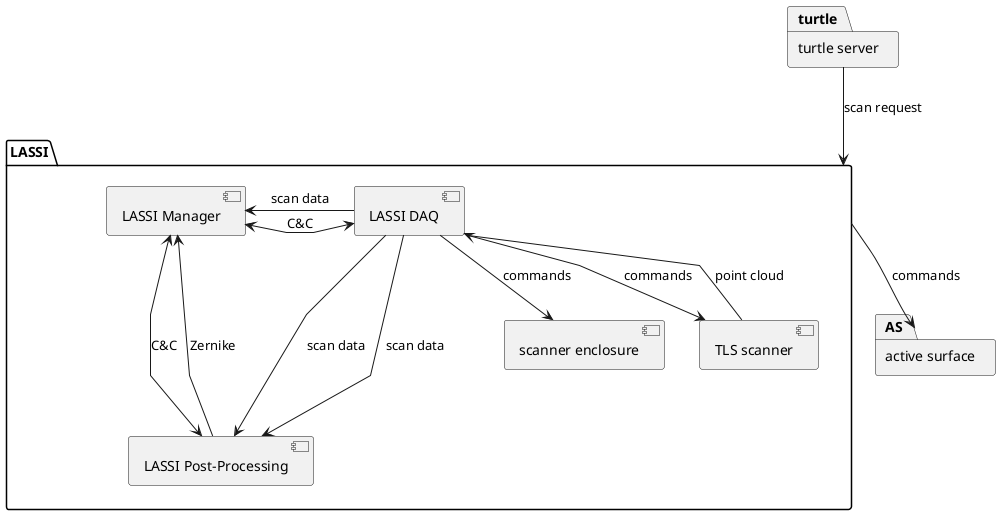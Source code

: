 @startuml
skinparam linetype polyline

package "turtle server" as turtle

package "LASSI" {
  [LASSI Manager] as manager
  [LASSI DAQ] as DAQ
  [scanner enclosure] as enclosure
  [TLS scanner] as scanner
  [LASSI Post-Processing] as PP

  DAQ-->PP : scan data
  DAQ-->scanner : commands
  scanner-->DAQ : point cloud

  DAQ-->enclosure : commands

  DAQ-->PP : "scan data"

  manager<-left->DAQ : C&C
  DAQ-left->manager : "scan data"
  manager<--->PP : C&C
  PP-right->manager : Zernike
}

package "active surface" as AS

turtle-->LASSI : "scan request"
LASSI-->AS : commands
@enduml
